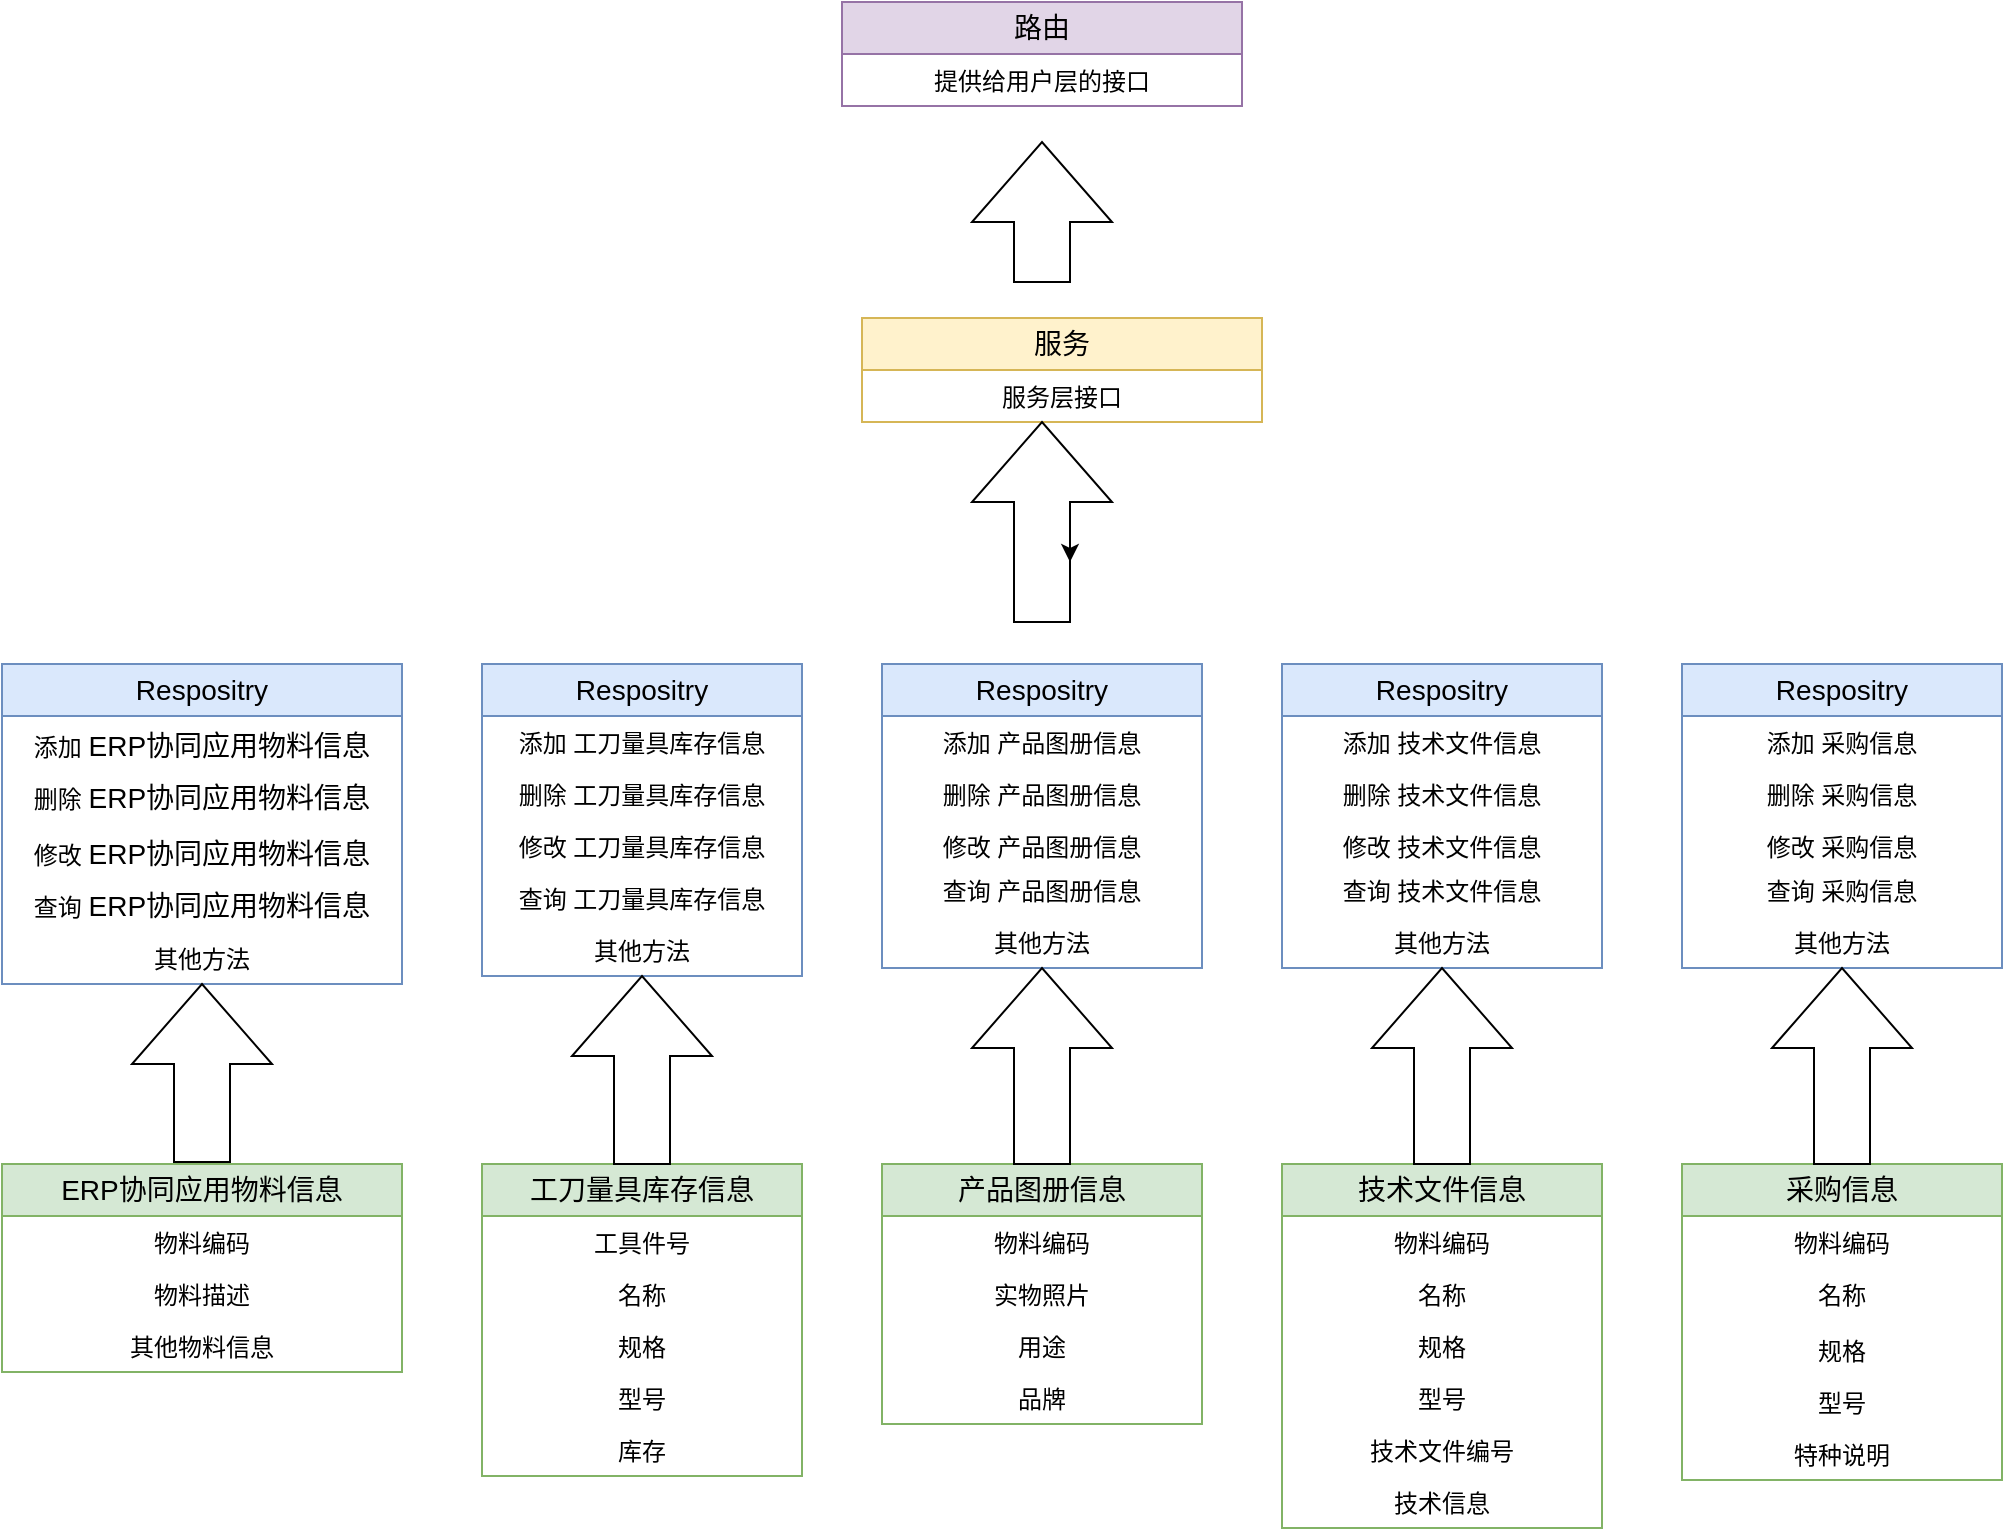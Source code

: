 <mxfile version="24.4.13" type="github">
  <diagram name="第 1 页" id="1SCkTniHAd78GKz6nHHC">
    <mxGraphModel dx="612" dy="279" grid="1" gridSize="10" guides="1" tooltips="1" connect="1" arrows="1" fold="1" page="1" pageScale="1" pageWidth="1169" pageHeight="827" math="0" shadow="0">
      <root>
        <mxCell id="0" />
        <mxCell id="1" parent="0" />
        <mxCell id="7zg5uooO7zGUEo9tCOfG-22" value="&lt;span style=&quot;font-size: 14px;&quot;&gt;ERP协同应用物料信息&lt;/span&gt;" style="swimlane;fontStyle=0;childLayout=stackLayout;horizontal=1;startSize=26;fillColor=#d5e8d4;horizontalStack=0;resizeParent=1;resizeParentMax=0;resizeLast=0;collapsible=1;marginBottom=0;whiteSpace=wrap;html=1;strokeColor=#82b366;align=center;" vertex="1" parent="1">
          <mxGeometry x="40" y="691" width="200" height="104" as="geometry" />
        </mxCell>
        <mxCell id="7zg5uooO7zGUEo9tCOfG-23" value="物料编码" style="text;strokeColor=none;fillColor=none;align=center;verticalAlign=top;spacingLeft=4;spacingRight=4;overflow=hidden;rotatable=0;points=[[0,0.5],[1,0.5]];portConstraint=eastwest;whiteSpace=wrap;html=1;" vertex="1" parent="7zg5uooO7zGUEo9tCOfG-22">
          <mxGeometry y="26" width="200" height="26" as="geometry" />
        </mxCell>
        <mxCell id="7zg5uooO7zGUEo9tCOfG-24" value="物料描述" style="text;strokeColor=none;fillColor=none;align=center;verticalAlign=top;spacingLeft=4;spacingRight=4;overflow=hidden;rotatable=0;points=[[0,0.5],[1,0.5]];portConstraint=eastwest;whiteSpace=wrap;html=1;" vertex="1" parent="7zg5uooO7zGUEo9tCOfG-22">
          <mxGeometry y="52" width="200" height="26" as="geometry" />
        </mxCell>
        <mxCell id="7zg5uooO7zGUEo9tCOfG-25" value="其他物料信息" style="text;strokeColor=none;fillColor=none;align=center;verticalAlign=top;spacingLeft=4;spacingRight=4;overflow=hidden;rotatable=0;points=[[0,0.5],[1,0.5]];portConstraint=eastwest;whiteSpace=wrap;html=1;" vertex="1" parent="7zg5uooO7zGUEo9tCOfG-22">
          <mxGeometry y="78" width="200" height="26" as="geometry" />
        </mxCell>
        <mxCell id="7zg5uooO7zGUEo9tCOfG-26" value="&lt;span style=&quot;font-size: 14px;&quot;&gt;工刀量具库存信息&lt;/span&gt;" style="swimlane;fontStyle=0;childLayout=stackLayout;horizontal=1;startSize=26;fillColor=#d5e8d4;horizontalStack=0;resizeParent=1;resizeParentMax=0;resizeLast=0;collapsible=1;marginBottom=0;whiteSpace=wrap;html=1;strokeColor=#82b366;align=center;" vertex="1" parent="1">
          <mxGeometry x="280" y="691" width="160" height="156" as="geometry" />
        </mxCell>
        <mxCell id="7zg5uooO7zGUEo9tCOfG-27" value="工具件号" style="text;strokeColor=none;fillColor=none;align=center;verticalAlign=top;spacingLeft=4;spacingRight=4;overflow=hidden;rotatable=0;points=[[0,0.5],[1,0.5]];portConstraint=eastwest;whiteSpace=wrap;html=1;" vertex="1" parent="7zg5uooO7zGUEo9tCOfG-26">
          <mxGeometry y="26" width="160" height="26" as="geometry" />
        </mxCell>
        <mxCell id="7zg5uooO7zGUEo9tCOfG-28" value="名称" style="text;strokeColor=none;fillColor=none;align=center;verticalAlign=top;spacingLeft=4;spacingRight=4;overflow=hidden;rotatable=0;points=[[0,0.5],[1,0.5]];portConstraint=eastwest;whiteSpace=wrap;html=1;" vertex="1" parent="7zg5uooO7zGUEo9tCOfG-26">
          <mxGeometry y="52" width="160" height="26" as="geometry" />
        </mxCell>
        <mxCell id="7zg5uooO7zGUEo9tCOfG-29" value="规格" style="text;strokeColor=none;fillColor=none;align=center;verticalAlign=top;spacingLeft=4;spacingRight=4;overflow=hidden;rotatable=0;points=[[0,0.5],[1,0.5]];portConstraint=eastwest;whiteSpace=wrap;html=1;" vertex="1" parent="7zg5uooO7zGUEo9tCOfG-26">
          <mxGeometry y="78" width="160" height="26" as="geometry" />
        </mxCell>
        <mxCell id="7zg5uooO7zGUEo9tCOfG-106" value="型号" style="text;strokeColor=none;fillColor=none;align=center;verticalAlign=top;spacingLeft=4;spacingRight=4;overflow=hidden;rotatable=0;points=[[0,0.5],[1,0.5]];portConstraint=eastwest;whiteSpace=wrap;html=1;" vertex="1" parent="7zg5uooO7zGUEo9tCOfG-26">
          <mxGeometry y="104" width="160" height="26" as="geometry" />
        </mxCell>
        <mxCell id="7zg5uooO7zGUEo9tCOfG-107" value="库存" style="text;strokeColor=none;fillColor=none;align=center;verticalAlign=top;spacingLeft=4;spacingRight=4;overflow=hidden;rotatable=0;points=[[0,0.5],[1,0.5]];portConstraint=eastwest;whiteSpace=wrap;html=1;" vertex="1" parent="7zg5uooO7zGUEo9tCOfG-26">
          <mxGeometry y="130" width="160" height="26" as="geometry" />
        </mxCell>
        <mxCell id="7zg5uooO7zGUEo9tCOfG-32" value="&lt;span style=&quot;font-size: 14px;&quot;&gt;产品图册信息&lt;/span&gt;" style="swimlane;fontStyle=0;childLayout=stackLayout;horizontal=1;startSize=26;fillColor=#d5e8d4;horizontalStack=0;resizeParent=1;resizeParentMax=0;resizeLast=0;collapsible=1;marginBottom=0;whiteSpace=wrap;html=1;strokeColor=#82b366;align=center;" vertex="1" parent="1">
          <mxGeometry x="480" y="691" width="160" height="130" as="geometry" />
        </mxCell>
        <mxCell id="7zg5uooO7zGUEo9tCOfG-33" value="物料编码" style="text;strokeColor=none;fillColor=none;align=center;verticalAlign=top;spacingLeft=4;spacingRight=4;overflow=hidden;rotatable=0;points=[[0,0.5],[1,0.5]];portConstraint=eastwest;whiteSpace=wrap;html=1;" vertex="1" parent="7zg5uooO7zGUEo9tCOfG-32">
          <mxGeometry y="26" width="160" height="26" as="geometry" />
        </mxCell>
        <mxCell id="7zg5uooO7zGUEo9tCOfG-34" value="实物照片" style="text;strokeColor=none;fillColor=none;align=center;verticalAlign=top;spacingLeft=4;spacingRight=4;overflow=hidden;rotatable=0;points=[[0,0.5],[1,0.5]];portConstraint=eastwest;whiteSpace=wrap;html=1;" vertex="1" parent="7zg5uooO7zGUEo9tCOfG-32">
          <mxGeometry y="52" width="160" height="26" as="geometry" />
        </mxCell>
        <mxCell id="7zg5uooO7zGUEo9tCOfG-35" value="用途" style="text;strokeColor=none;fillColor=none;align=center;verticalAlign=top;spacingLeft=4;spacingRight=4;overflow=hidden;rotatable=0;points=[[0,0.5],[1,0.5]];portConstraint=eastwest;whiteSpace=wrap;html=1;" vertex="1" parent="7zg5uooO7zGUEo9tCOfG-32">
          <mxGeometry y="78" width="160" height="26" as="geometry" />
        </mxCell>
        <mxCell id="7zg5uooO7zGUEo9tCOfG-108" value="品牌" style="text;strokeColor=none;fillColor=none;align=center;verticalAlign=top;spacingLeft=4;spacingRight=4;overflow=hidden;rotatable=0;points=[[0,0.5],[1,0.5]];portConstraint=eastwest;whiteSpace=wrap;html=1;" vertex="1" parent="7zg5uooO7zGUEo9tCOfG-32">
          <mxGeometry y="104" width="160" height="26" as="geometry" />
        </mxCell>
        <mxCell id="7zg5uooO7zGUEo9tCOfG-36" value="&lt;span style=&quot;font-size: 14px;&quot;&gt;技术文件信息&lt;/span&gt;" style="swimlane;fontStyle=0;childLayout=stackLayout;horizontal=1;startSize=26;fillColor=#d5e8d4;horizontalStack=0;resizeParent=1;resizeParentMax=0;resizeLast=0;collapsible=1;marginBottom=0;whiteSpace=wrap;html=1;strokeColor=#82b366;align=center;" vertex="1" parent="1">
          <mxGeometry x="680" y="691" width="160" height="182" as="geometry" />
        </mxCell>
        <mxCell id="7zg5uooO7zGUEo9tCOfG-37" value="物料编码" style="text;strokeColor=none;fillColor=none;align=center;verticalAlign=top;spacingLeft=4;spacingRight=4;overflow=hidden;rotatable=0;points=[[0,0.5],[1,0.5]];portConstraint=eastwest;whiteSpace=wrap;html=1;" vertex="1" parent="7zg5uooO7zGUEo9tCOfG-36">
          <mxGeometry y="26" width="160" height="26" as="geometry" />
        </mxCell>
        <mxCell id="7zg5uooO7zGUEo9tCOfG-101" value="名称" style="text;strokeColor=none;fillColor=none;align=center;verticalAlign=top;spacingLeft=4;spacingRight=4;overflow=hidden;rotatable=0;points=[[0,0.5],[1,0.5]];portConstraint=eastwest;whiteSpace=wrap;html=1;" vertex="1" parent="7zg5uooO7zGUEo9tCOfG-36">
          <mxGeometry y="52" width="160" height="26" as="geometry" />
        </mxCell>
        <mxCell id="7zg5uooO7zGUEo9tCOfG-102" value="规格" style="text;strokeColor=none;fillColor=none;align=center;verticalAlign=top;spacingLeft=4;spacingRight=4;overflow=hidden;rotatable=0;points=[[0,0.5],[1,0.5]];portConstraint=eastwest;whiteSpace=wrap;html=1;" vertex="1" parent="7zg5uooO7zGUEo9tCOfG-36">
          <mxGeometry y="78" width="160" height="26" as="geometry" />
        </mxCell>
        <mxCell id="7zg5uooO7zGUEo9tCOfG-103" value="型号" style="text;strokeColor=none;fillColor=none;align=center;verticalAlign=top;spacingLeft=4;spacingRight=4;overflow=hidden;rotatable=0;points=[[0,0.5],[1,0.5]];portConstraint=eastwest;whiteSpace=wrap;html=1;" vertex="1" parent="7zg5uooO7zGUEo9tCOfG-36">
          <mxGeometry y="104" width="160" height="26" as="geometry" />
        </mxCell>
        <mxCell id="7zg5uooO7zGUEo9tCOfG-38" value="技术文件编号" style="text;strokeColor=none;fillColor=none;align=center;verticalAlign=top;spacingLeft=4;spacingRight=4;overflow=hidden;rotatable=0;points=[[0,0.5],[1,0.5]];portConstraint=eastwest;whiteSpace=wrap;html=1;" vertex="1" parent="7zg5uooO7zGUEo9tCOfG-36">
          <mxGeometry y="130" width="160" height="26" as="geometry" />
        </mxCell>
        <mxCell id="7zg5uooO7zGUEo9tCOfG-39" value="技术信息" style="text;strokeColor=none;fillColor=none;align=center;verticalAlign=top;spacingLeft=4;spacingRight=4;overflow=hidden;rotatable=0;points=[[0,0.5],[1,0.5]];portConstraint=eastwest;whiteSpace=wrap;html=1;" vertex="1" parent="7zg5uooO7zGUEo9tCOfG-36">
          <mxGeometry y="156" width="160" height="26" as="geometry" />
        </mxCell>
        <mxCell id="7zg5uooO7zGUEo9tCOfG-40" value="&lt;span style=&quot;font-size: 14px;&quot;&gt;采购信息&lt;/span&gt;" style="swimlane;fontStyle=0;childLayout=stackLayout;horizontal=1;startSize=26;fillColor=#d5e8d4;horizontalStack=0;resizeParent=1;resizeParentMax=0;resizeLast=0;collapsible=1;marginBottom=0;whiteSpace=wrap;html=1;strokeColor=#82b366;align=center;" vertex="1" parent="1">
          <mxGeometry x="880" y="691" width="160" height="158" as="geometry" />
        </mxCell>
        <mxCell id="7zg5uooO7zGUEo9tCOfG-41" value="物料编码" style="text;strokeColor=none;fillColor=none;align=center;verticalAlign=top;spacingLeft=4;spacingRight=4;overflow=hidden;rotatable=0;points=[[0,0.5],[1,0.5]];portConstraint=eastwest;whiteSpace=wrap;html=1;" vertex="1" parent="7zg5uooO7zGUEo9tCOfG-40">
          <mxGeometry y="26" width="160" height="26" as="geometry" />
        </mxCell>
        <mxCell id="7zg5uooO7zGUEo9tCOfG-42" value="名称" style="text;strokeColor=none;fillColor=none;align=center;verticalAlign=top;spacingLeft=4;spacingRight=4;overflow=hidden;rotatable=0;points=[[0,0.5],[1,0.5]];portConstraint=eastwest;whiteSpace=wrap;html=1;" vertex="1" parent="7zg5uooO7zGUEo9tCOfG-40">
          <mxGeometry y="52" width="160" height="28" as="geometry" />
        </mxCell>
        <mxCell id="7zg5uooO7zGUEo9tCOfG-43" value="规格" style="text;strokeColor=none;fillColor=none;align=center;verticalAlign=top;spacingLeft=4;spacingRight=4;overflow=hidden;rotatable=0;points=[[0,0.5],[1,0.5]];portConstraint=eastwest;whiteSpace=wrap;html=1;" vertex="1" parent="7zg5uooO7zGUEo9tCOfG-40">
          <mxGeometry y="80" width="160" height="26" as="geometry" />
        </mxCell>
        <mxCell id="7zg5uooO7zGUEo9tCOfG-104" value="型号" style="text;strokeColor=none;fillColor=none;align=center;verticalAlign=top;spacingLeft=4;spacingRight=4;overflow=hidden;rotatable=0;points=[[0,0.5],[1,0.5]];portConstraint=eastwest;whiteSpace=wrap;html=1;" vertex="1" parent="7zg5uooO7zGUEo9tCOfG-40">
          <mxGeometry y="106" width="160" height="26" as="geometry" />
        </mxCell>
        <mxCell id="7zg5uooO7zGUEo9tCOfG-105" value="特种说明" style="text;strokeColor=none;fillColor=none;align=center;verticalAlign=top;spacingLeft=4;spacingRight=4;overflow=hidden;rotatable=0;points=[[0,0.5],[1,0.5]];portConstraint=eastwest;whiteSpace=wrap;html=1;" vertex="1" parent="7zg5uooO7zGUEo9tCOfG-40">
          <mxGeometry y="132" width="160" height="26" as="geometry" />
        </mxCell>
        <mxCell id="7zg5uooO7zGUEo9tCOfG-45" value="&lt;span style=&quot;font-size: 14px;&quot;&gt;Respositry&lt;/span&gt;" style="swimlane;fontStyle=0;childLayout=stackLayout;horizontal=1;startSize=26;fillColor=#dae8fc;horizontalStack=0;resizeParent=1;resizeParentMax=0;resizeLast=0;collapsible=1;marginBottom=0;whiteSpace=wrap;html=1;strokeColor=#6c8ebf;align=center;" vertex="1" parent="1">
          <mxGeometry x="40" y="441" width="200" height="160" as="geometry" />
        </mxCell>
        <mxCell id="7zg5uooO7zGUEo9tCOfG-46" value="添加&amp;nbsp;&lt;span style=&quot;font-size: 14px;&quot;&gt;ERP协同应用物料信息&lt;/span&gt;" style="text;strokeColor=none;fillColor=none;align=center;verticalAlign=top;spacingLeft=4;spacingRight=4;overflow=hidden;rotatable=0;points=[[0,0.5],[1,0.5]];portConstraint=eastwest;whiteSpace=wrap;html=1;" vertex="1" parent="7zg5uooO7zGUEo9tCOfG-45">
          <mxGeometry y="26" width="200" height="26" as="geometry" />
        </mxCell>
        <mxCell id="7zg5uooO7zGUEo9tCOfG-47" value="删除&amp;nbsp;&lt;span style=&quot;font-size: 14px;&quot;&gt;ERP协同应用物料信息&lt;/span&gt;" style="text;strokeColor=none;fillColor=none;align=center;verticalAlign=top;spacingLeft=4;spacingRight=4;overflow=hidden;rotatable=0;points=[[0,0.5],[1,0.5]];portConstraint=eastwest;whiteSpace=wrap;html=1;" vertex="1" parent="7zg5uooO7zGUEo9tCOfG-45">
          <mxGeometry y="52" width="200" height="28" as="geometry" />
        </mxCell>
        <mxCell id="7zg5uooO7zGUEo9tCOfG-54" value="修改&amp;nbsp;&lt;span style=&quot;font-size: 14px;&quot;&gt;ERP协同应用物料信息&lt;/span&gt;" style="text;strokeColor=none;fillColor=none;align=center;verticalAlign=top;spacingLeft=4;spacingRight=4;overflow=hidden;rotatable=0;points=[[0,0.5],[1,0.5]];portConstraint=eastwest;whiteSpace=wrap;html=1;" vertex="1" parent="7zg5uooO7zGUEo9tCOfG-45">
          <mxGeometry y="80" width="200" height="26" as="geometry" />
        </mxCell>
        <mxCell id="7zg5uooO7zGUEo9tCOfG-55" value="查询&amp;nbsp;&lt;span style=&quot;font-size: 14px;&quot;&gt;ERP协同应用物料信息&lt;/span&gt;" style="text;strokeColor=none;fillColor=none;align=center;verticalAlign=top;spacingLeft=4;spacingRight=4;overflow=hidden;rotatable=0;points=[[0,0.5],[1,0.5]];portConstraint=eastwest;whiteSpace=wrap;html=1;" vertex="1" parent="7zg5uooO7zGUEo9tCOfG-45">
          <mxGeometry y="106" width="200" height="28" as="geometry" />
        </mxCell>
        <mxCell id="7zg5uooO7zGUEo9tCOfG-56" value="其他方法" style="text;strokeColor=none;fillColor=none;align=center;verticalAlign=top;spacingLeft=4;spacingRight=4;overflow=hidden;rotatable=0;points=[[0,0.5],[1,0.5]];portConstraint=eastwest;whiteSpace=wrap;html=1;" vertex="1" parent="7zg5uooO7zGUEo9tCOfG-45">
          <mxGeometry y="134" width="200" height="26" as="geometry" />
        </mxCell>
        <mxCell id="7zg5uooO7zGUEo9tCOfG-49" value="&lt;span style=&quot;font-size: 14px;&quot;&gt;Resposi&lt;/span&gt;&lt;span style=&quot;font-size: 14px; background-color: initial;&quot;&gt;try&lt;/span&gt;" style="swimlane;fontStyle=0;childLayout=stackLayout;horizontal=1;startSize=26;fillColor=#dae8fc;horizontalStack=0;resizeParent=1;resizeParentMax=0;resizeLast=0;collapsible=1;marginBottom=0;whiteSpace=wrap;html=1;strokeColor=#6c8ebf;align=center;" vertex="1" parent="1">
          <mxGeometry x="280" y="441" width="160" height="156" as="geometry" />
        </mxCell>
        <mxCell id="7zg5uooO7zGUEo9tCOfG-50" value="添加 工刀量具库存信息" style="text;strokeColor=none;fillColor=none;align=center;verticalAlign=top;spacingLeft=4;spacingRight=4;overflow=hidden;rotatable=0;points=[[0,0.5],[1,0.5]];portConstraint=eastwest;whiteSpace=wrap;html=1;" vertex="1" parent="7zg5uooO7zGUEo9tCOfG-49">
          <mxGeometry y="26" width="160" height="26" as="geometry" />
        </mxCell>
        <mxCell id="7zg5uooO7zGUEo9tCOfG-51" value="删除 工刀量具库存信息" style="text;strokeColor=none;fillColor=none;align=center;verticalAlign=top;spacingLeft=4;spacingRight=4;overflow=hidden;rotatable=0;points=[[0,0.5],[1,0.5]];portConstraint=eastwest;whiteSpace=wrap;html=1;" vertex="1" parent="7zg5uooO7zGUEo9tCOfG-49">
          <mxGeometry y="52" width="160" height="26" as="geometry" />
        </mxCell>
        <mxCell id="7zg5uooO7zGUEo9tCOfG-52" value="修改 工刀量具库存信息" style="text;strokeColor=none;fillColor=none;align=center;verticalAlign=top;spacingLeft=4;spacingRight=4;overflow=hidden;rotatable=0;points=[[0,0.5],[1,0.5]];portConstraint=eastwest;whiteSpace=wrap;html=1;" vertex="1" parent="7zg5uooO7zGUEo9tCOfG-49">
          <mxGeometry y="78" width="160" height="26" as="geometry" />
        </mxCell>
        <mxCell id="7zg5uooO7zGUEo9tCOfG-57" value="查询 工刀量具库存信息" style="text;strokeColor=none;fillColor=none;align=center;verticalAlign=top;spacingLeft=4;spacingRight=4;overflow=hidden;rotatable=0;points=[[0,0.5],[1,0.5]];portConstraint=eastwest;whiteSpace=wrap;html=1;" vertex="1" parent="7zg5uooO7zGUEo9tCOfG-49">
          <mxGeometry y="104" width="160" height="26" as="geometry" />
        </mxCell>
        <mxCell id="7zg5uooO7zGUEo9tCOfG-59" value="其他方法" style="text;strokeColor=none;fillColor=none;align=center;verticalAlign=top;spacingLeft=4;spacingRight=4;overflow=hidden;rotatable=0;points=[[0,0.5],[1,0.5]];portConstraint=eastwest;whiteSpace=wrap;html=1;" vertex="1" parent="7zg5uooO7zGUEo9tCOfG-49">
          <mxGeometry y="130" width="160" height="26" as="geometry" />
        </mxCell>
        <mxCell id="7zg5uooO7zGUEo9tCOfG-61" value="" style="html=1;shadow=0;dashed=0;align=center;verticalAlign=middle;shape=mxgraph.arrows2.arrow;dy=0.6;dx=40;direction=north;notch=0;" vertex="1" parent="1">
          <mxGeometry x="105" y="601" width="70" height="89" as="geometry" />
        </mxCell>
        <mxCell id="7zg5uooO7zGUEo9tCOfG-62" value="" style="html=1;shadow=0;dashed=0;align=center;verticalAlign=middle;shape=mxgraph.arrows2.arrow;dy=0.6;dx=40;direction=north;notch=0;" vertex="1" parent="1">
          <mxGeometry x="325" y="597" width="70" height="94" as="geometry" />
        </mxCell>
        <mxCell id="7zg5uooO7zGUEo9tCOfG-63" value="&lt;span style=&quot;font-size: 14px;&quot;&gt;Respositry&lt;/span&gt;" style="swimlane;fontStyle=0;childLayout=stackLayout;horizontal=1;startSize=26;fillColor=#dae8fc;horizontalStack=0;resizeParent=1;resizeParentMax=0;resizeLast=0;collapsible=1;marginBottom=0;whiteSpace=wrap;html=1;strokeColor=#6c8ebf;align=center;" vertex="1" parent="1">
          <mxGeometry x="480" y="441" width="160" height="152" as="geometry" />
        </mxCell>
        <mxCell id="7zg5uooO7zGUEo9tCOfG-64" value="添加 产品图册信息" style="text;strokeColor=none;fillColor=none;align=center;verticalAlign=top;spacingLeft=4;spacingRight=4;overflow=hidden;rotatable=0;points=[[0,0.5],[1,0.5]];portConstraint=eastwest;whiteSpace=wrap;html=1;" vertex="1" parent="7zg5uooO7zGUEo9tCOfG-63">
          <mxGeometry y="26" width="160" height="26" as="geometry" />
        </mxCell>
        <mxCell id="7zg5uooO7zGUEo9tCOfG-65" value="删除 产品图册信息" style="text;strokeColor=none;fillColor=none;align=center;verticalAlign=top;spacingLeft=4;spacingRight=4;overflow=hidden;rotatable=0;points=[[0,0.5],[1,0.5]];portConstraint=eastwest;whiteSpace=wrap;html=1;" vertex="1" parent="7zg5uooO7zGUEo9tCOfG-63">
          <mxGeometry y="52" width="160" height="26" as="geometry" />
        </mxCell>
        <mxCell id="7zg5uooO7zGUEo9tCOfG-66" value="修改 产品图册信息" style="text;strokeColor=none;fillColor=none;align=center;verticalAlign=top;spacingLeft=4;spacingRight=4;overflow=hidden;rotatable=0;points=[[0,0.5],[1,0.5]];portConstraint=eastwest;whiteSpace=wrap;html=1;" vertex="1" parent="7zg5uooO7zGUEo9tCOfG-63">
          <mxGeometry y="78" width="160" height="22" as="geometry" />
        </mxCell>
        <mxCell id="7zg5uooO7zGUEo9tCOfG-67" value="查询 产品图册信息" style="text;strokeColor=none;fillColor=none;align=center;verticalAlign=top;spacingLeft=4;spacingRight=4;overflow=hidden;rotatable=0;points=[[0,0.5],[1,0.5]];portConstraint=eastwest;whiteSpace=wrap;html=1;" vertex="1" parent="7zg5uooO7zGUEo9tCOfG-63">
          <mxGeometry y="100" width="160" height="26" as="geometry" />
        </mxCell>
        <mxCell id="7zg5uooO7zGUEo9tCOfG-68" value="其他方法" style="text;strokeColor=none;fillColor=none;align=center;verticalAlign=top;spacingLeft=4;spacingRight=4;overflow=hidden;rotatable=0;points=[[0,0.5],[1,0.5]];portConstraint=eastwest;whiteSpace=wrap;html=1;" vertex="1" parent="7zg5uooO7zGUEo9tCOfG-63">
          <mxGeometry y="126" width="160" height="26" as="geometry" />
        </mxCell>
        <mxCell id="7zg5uooO7zGUEo9tCOfG-69" value="" style="html=1;shadow=0;dashed=0;align=center;verticalAlign=middle;shape=mxgraph.arrows2.arrow;dy=0.6;dx=40;direction=north;notch=0;" vertex="1" parent="1">
          <mxGeometry x="525" y="593" width="70" height="98" as="geometry" />
        </mxCell>
        <mxCell id="7zg5uooO7zGUEo9tCOfG-70" value="&lt;span style=&quot;font-size: 14px;&quot;&gt;Respositry&lt;/span&gt;" style="swimlane;fontStyle=0;childLayout=stackLayout;horizontal=1;startSize=26;fillColor=#dae8fc;horizontalStack=0;resizeParent=1;resizeParentMax=0;resizeLast=0;collapsible=1;marginBottom=0;whiteSpace=wrap;html=1;strokeColor=#6c8ebf;align=center;" vertex="1" parent="1">
          <mxGeometry x="680" y="441" width="160" height="152" as="geometry" />
        </mxCell>
        <mxCell id="7zg5uooO7zGUEo9tCOfG-71" value="添加 技术文件信息" style="text;strokeColor=none;fillColor=none;align=center;verticalAlign=top;spacingLeft=4;spacingRight=4;overflow=hidden;rotatable=0;points=[[0,0.5],[1,0.5]];portConstraint=eastwest;whiteSpace=wrap;html=1;" vertex="1" parent="7zg5uooO7zGUEo9tCOfG-70">
          <mxGeometry y="26" width="160" height="26" as="geometry" />
        </mxCell>
        <mxCell id="7zg5uooO7zGUEo9tCOfG-72" value="删除 技术文件信息" style="text;strokeColor=none;fillColor=none;align=center;verticalAlign=top;spacingLeft=4;spacingRight=4;overflow=hidden;rotatable=0;points=[[0,0.5],[1,0.5]];portConstraint=eastwest;whiteSpace=wrap;html=1;" vertex="1" parent="7zg5uooO7zGUEo9tCOfG-70">
          <mxGeometry y="52" width="160" height="26" as="geometry" />
        </mxCell>
        <mxCell id="7zg5uooO7zGUEo9tCOfG-73" value="修改 技术文件信息" style="text;strokeColor=none;fillColor=none;align=center;verticalAlign=top;spacingLeft=4;spacingRight=4;overflow=hidden;rotatable=0;points=[[0,0.5],[1,0.5]];portConstraint=eastwest;whiteSpace=wrap;html=1;" vertex="1" parent="7zg5uooO7zGUEo9tCOfG-70">
          <mxGeometry y="78" width="160" height="22" as="geometry" />
        </mxCell>
        <mxCell id="7zg5uooO7zGUEo9tCOfG-74" value="查询 技术文件信息" style="text;strokeColor=none;fillColor=none;align=center;verticalAlign=top;spacingLeft=4;spacingRight=4;overflow=hidden;rotatable=0;points=[[0,0.5],[1,0.5]];portConstraint=eastwest;whiteSpace=wrap;html=1;" vertex="1" parent="7zg5uooO7zGUEo9tCOfG-70">
          <mxGeometry y="100" width="160" height="26" as="geometry" />
        </mxCell>
        <mxCell id="7zg5uooO7zGUEo9tCOfG-75" value="其他方法" style="text;strokeColor=none;fillColor=none;align=center;verticalAlign=top;spacingLeft=4;spacingRight=4;overflow=hidden;rotatable=0;points=[[0,0.5],[1,0.5]];portConstraint=eastwest;whiteSpace=wrap;html=1;" vertex="1" parent="7zg5uooO7zGUEo9tCOfG-70">
          <mxGeometry y="126" width="160" height="26" as="geometry" />
        </mxCell>
        <mxCell id="7zg5uooO7zGUEo9tCOfG-76" value="" style="html=1;shadow=0;dashed=0;align=center;verticalAlign=middle;shape=mxgraph.arrows2.arrow;dy=0.6;dx=40;direction=north;notch=0;" vertex="1" parent="1">
          <mxGeometry x="725" y="593" width="70" height="98" as="geometry" />
        </mxCell>
        <mxCell id="7zg5uooO7zGUEo9tCOfG-77" value="&lt;span style=&quot;font-size: 14px;&quot;&gt;Respositry&lt;/span&gt;" style="swimlane;fontStyle=0;childLayout=stackLayout;horizontal=1;startSize=26;fillColor=#dae8fc;horizontalStack=0;resizeParent=1;resizeParentMax=0;resizeLast=0;collapsible=1;marginBottom=0;whiteSpace=wrap;html=1;strokeColor=#6c8ebf;align=center;" vertex="1" parent="1">
          <mxGeometry x="880" y="441" width="160" height="152" as="geometry" />
        </mxCell>
        <mxCell id="7zg5uooO7zGUEo9tCOfG-78" value="添加 采购信息" style="text;strokeColor=none;fillColor=none;align=center;verticalAlign=top;spacingLeft=4;spacingRight=4;overflow=hidden;rotatable=0;points=[[0,0.5],[1,0.5]];portConstraint=eastwest;whiteSpace=wrap;html=1;" vertex="1" parent="7zg5uooO7zGUEo9tCOfG-77">
          <mxGeometry y="26" width="160" height="26" as="geometry" />
        </mxCell>
        <mxCell id="7zg5uooO7zGUEo9tCOfG-79" value="删除 采购信息" style="text;strokeColor=none;fillColor=none;align=center;verticalAlign=top;spacingLeft=4;spacingRight=4;overflow=hidden;rotatable=0;points=[[0,0.5],[1,0.5]];portConstraint=eastwest;whiteSpace=wrap;html=1;" vertex="1" parent="7zg5uooO7zGUEo9tCOfG-77">
          <mxGeometry y="52" width="160" height="26" as="geometry" />
        </mxCell>
        <mxCell id="7zg5uooO7zGUEo9tCOfG-80" value="修改 采购信息" style="text;strokeColor=none;fillColor=none;align=center;verticalAlign=top;spacingLeft=4;spacingRight=4;overflow=hidden;rotatable=0;points=[[0,0.5],[1,0.5]];portConstraint=eastwest;whiteSpace=wrap;html=1;" vertex="1" parent="7zg5uooO7zGUEo9tCOfG-77">
          <mxGeometry y="78" width="160" height="22" as="geometry" />
        </mxCell>
        <mxCell id="7zg5uooO7zGUEo9tCOfG-81" value="查询 采购信息" style="text;strokeColor=none;fillColor=none;align=center;verticalAlign=top;spacingLeft=4;spacingRight=4;overflow=hidden;rotatable=0;points=[[0,0.5],[1,0.5]];portConstraint=eastwest;whiteSpace=wrap;html=1;" vertex="1" parent="7zg5uooO7zGUEo9tCOfG-77">
          <mxGeometry y="100" width="160" height="26" as="geometry" />
        </mxCell>
        <mxCell id="7zg5uooO7zGUEo9tCOfG-82" value="其他方法" style="text;strokeColor=none;fillColor=none;align=center;verticalAlign=top;spacingLeft=4;spacingRight=4;overflow=hidden;rotatable=0;points=[[0,0.5],[1,0.5]];portConstraint=eastwest;whiteSpace=wrap;html=1;" vertex="1" parent="7zg5uooO7zGUEo9tCOfG-77">
          <mxGeometry y="126" width="160" height="26" as="geometry" />
        </mxCell>
        <mxCell id="7zg5uooO7zGUEo9tCOfG-83" value="&lt;span style=&quot;font-size: 14px;&quot;&gt;服务&lt;/span&gt;" style="swimlane;fontStyle=0;childLayout=stackLayout;horizontal=1;startSize=26;fillColor=#fff2cc;horizontalStack=0;resizeParent=1;resizeParentMax=0;resizeLast=0;collapsible=1;marginBottom=0;whiteSpace=wrap;html=1;strokeColor=#d6b656;align=center;" vertex="1" parent="1">
          <mxGeometry x="470" y="268" width="200" height="52" as="geometry" />
        </mxCell>
        <mxCell id="7zg5uooO7zGUEo9tCOfG-84" value="服务层接口" style="text;strokeColor=none;fillColor=none;align=center;verticalAlign=top;spacingLeft=4;spacingRight=4;overflow=hidden;rotatable=0;points=[[0,0.5],[1,0.5]];portConstraint=eastwest;whiteSpace=wrap;html=1;" vertex="1" parent="7zg5uooO7zGUEo9tCOfG-83">
          <mxGeometry y="26" width="200" height="26" as="geometry" />
        </mxCell>
        <mxCell id="7zg5uooO7zGUEo9tCOfG-89" value="&lt;span style=&quot;font-size: 14px;&quot;&gt;路由&lt;/span&gt;" style="swimlane;fontStyle=0;childLayout=stackLayout;horizontal=1;startSize=26;fillColor=#e1d5e7;horizontalStack=0;resizeParent=1;resizeParentMax=0;resizeLast=0;collapsible=1;marginBottom=0;whiteSpace=wrap;html=1;strokeColor=#9673a6;align=center;" vertex="1" parent="1">
          <mxGeometry x="460" y="110" width="200" height="52" as="geometry" />
        </mxCell>
        <mxCell id="7zg5uooO7zGUEo9tCOfG-90" value="提供给用户层的接口" style="text;strokeColor=none;fillColor=none;align=center;verticalAlign=top;spacingLeft=4;spacingRight=4;overflow=hidden;rotatable=0;points=[[0,0.5],[1,0.5]];portConstraint=eastwest;whiteSpace=wrap;html=1;" vertex="1" parent="7zg5uooO7zGUEo9tCOfG-89">
          <mxGeometry y="26" width="200" height="26" as="geometry" />
        </mxCell>
        <mxCell id="7zg5uooO7zGUEo9tCOfG-95" value="" style="html=1;shadow=0;dashed=0;align=center;verticalAlign=middle;shape=mxgraph.arrows2.arrow;dy=0.6;dx=40;direction=north;notch=0;" vertex="1" parent="1">
          <mxGeometry x="525" y="320" width="70" height="100" as="geometry" />
        </mxCell>
        <mxCell id="7zg5uooO7zGUEo9tCOfG-96" value="" style="html=1;shadow=0;dashed=0;align=center;verticalAlign=middle;shape=mxgraph.arrows2.arrow;dy=0.6;dx=40;direction=north;notch=0;" vertex="1" parent="1">
          <mxGeometry x="525" y="180" width="70" height="70" as="geometry" />
        </mxCell>
        <mxCell id="7zg5uooO7zGUEo9tCOfG-97" value="" style="html=1;shadow=0;dashed=0;align=center;verticalAlign=middle;shape=mxgraph.arrows2.arrow;dy=0.6;dx=40;direction=north;notch=0;" vertex="1" parent="1">
          <mxGeometry x="925" y="593" width="70" height="98" as="geometry" />
        </mxCell>
        <mxCell id="7zg5uooO7zGUEo9tCOfG-98" style="edgeStyle=orthogonalEdgeStyle;rounded=0;orthogonalLoop=1;jettySize=auto;html=1;exitX=0;exitY=0;exitDx=60;exitDy=49;exitPerimeter=0;entryX=0;entryY=0;entryDx=30;entryDy=49;entryPerimeter=0;align=center;" edge="1" parent="1" source="7zg5uooO7zGUEo9tCOfG-95" target="7zg5uooO7zGUEo9tCOfG-95">
          <mxGeometry relative="1" as="geometry" />
        </mxCell>
      </root>
    </mxGraphModel>
  </diagram>
</mxfile>
